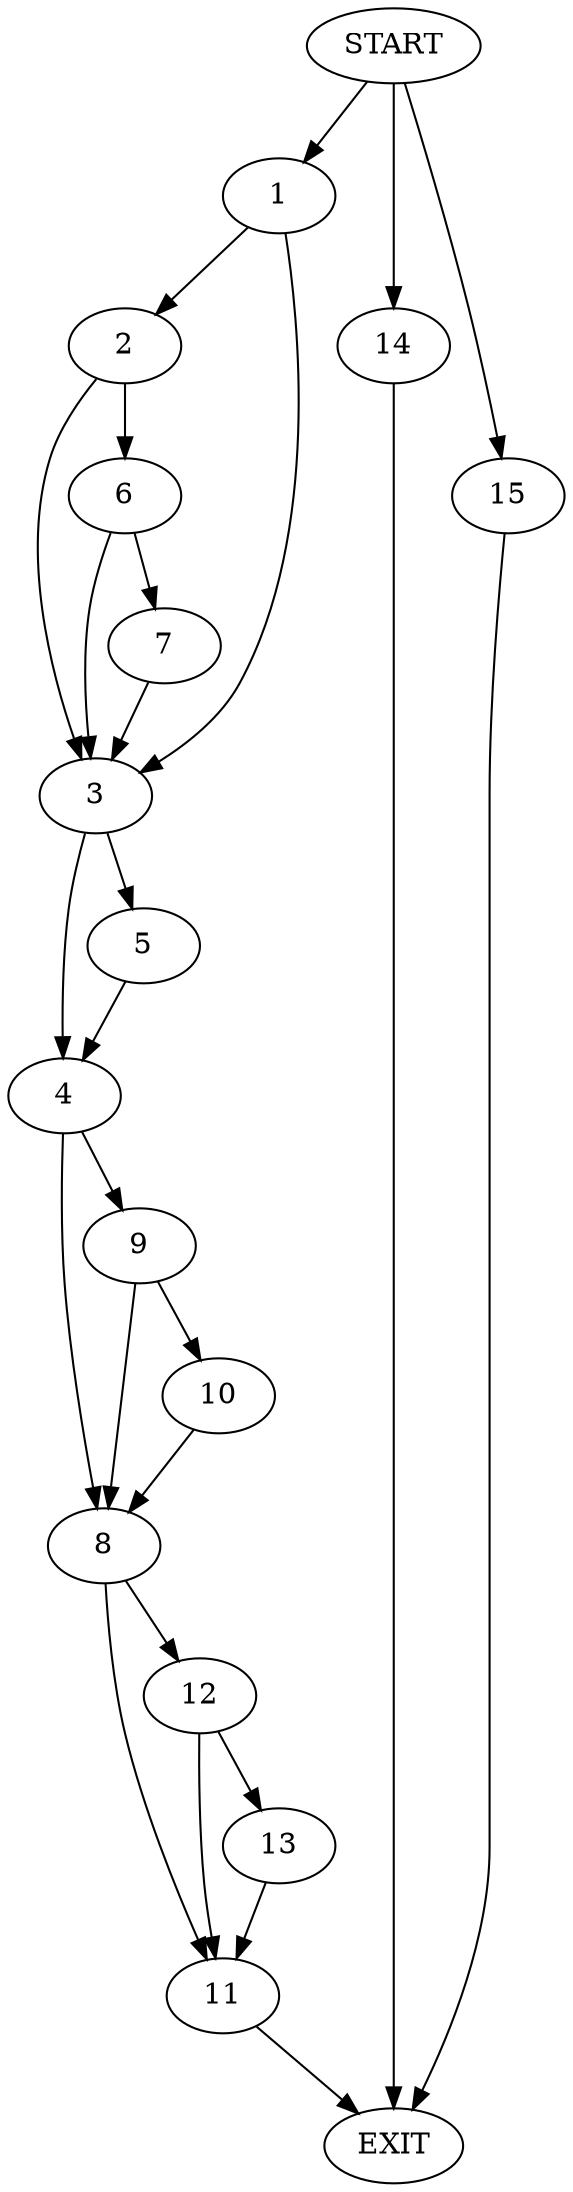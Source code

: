 digraph {
0 [label="START"]
16 [label="EXIT"]
0 -> 1
1 -> 2
1 -> 3
3 -> 4
3 -> 5
2 -> 3
2 -> 6
6 -> 7
6 -> 3
7 -> 3
5 -> 4
4 -> 8
4 -> 9
9 -> 8
9 -> 10
8 -> 11
8 -> 12
10 -> 8
11 -> 16
12 -> 11
12 -> 13
0 -> 14
14 -> 16
13 -> 11
0 -> 15
15 -> 16
}
